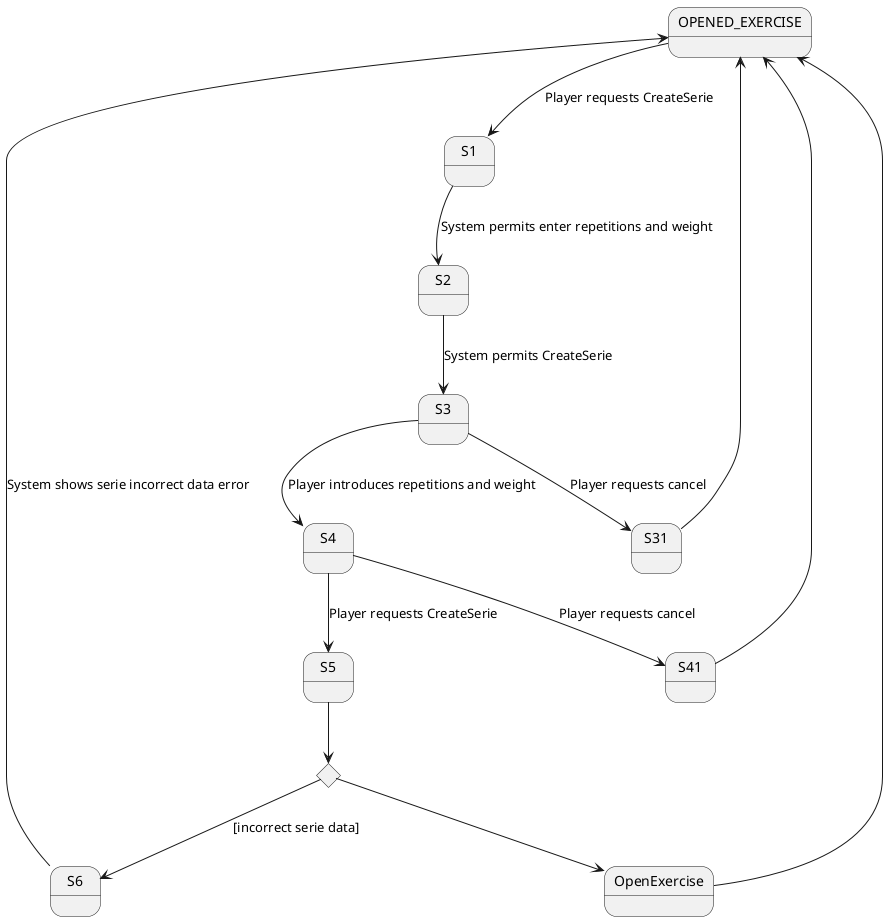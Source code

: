 @startuml

state OPENED_EXERCISE
state choice1 <<choice>>

OPENED_EXERCISE --> S1 : Player requests CreateSerie
S1 --> S2 : System permits enter repetitions and weight
S2 --> S3 : System permits CreateSerie
S3 --> S4 : Player introduces repetitions and weight
S3 --> S31 : Player requests cancel
S31 --> OPENED_EXERCISE
S4 --> S5 : Player requests CreateSerie
S4 --> S41 : Player requests cancel
S41 --> OPENED_EXERCISE
S5 --> choice1
choice1 --> S6 : [incorrect serie data]
S6 --> OPENED_EXERCISE : System shows serie incorrect data error
choice1 --> OpenExercise
OpenExercise --> OPENED_EXERCISE

@enduml